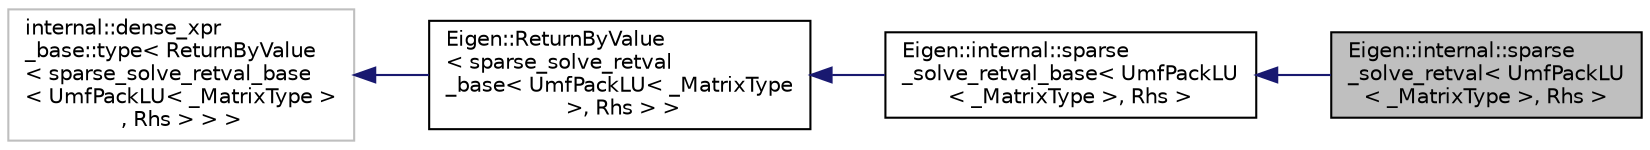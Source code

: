 digraph "Eigen::internal::sparse_solve_retval&lt; UmfPackLU&lt; _MatrixType &gt;, Rhs &gt;"
{
  edge [fontname="Helvetica",fontsize="10",labelfontname="Helvetica",labelfontsize="10"];
  node [fontname="Helvetica",fontsize="10",shape=record];
  rankdir="LR";
  Node1 [label="Eigen::internal::sparse\l_solve_retval\< UmfPackLU\l\< _MatrixType \>, Rhs \>",height=0.2,width=0.4,color="black", fillcolor="grey75", style="filled" fontcolor="black"];
  Node2 -> Node1 [dir="back",color="midnightblue",fontsize="10",style="solid",fontname="Helvetica"];
  Node2 [label="Eigen::internal::sparse\l_solve_retval_base\< UmfPackLU\l\< _MatrixType \>, Rhs \>",height=0.2,width=0.4,color="black", fillcolor="white", style="filled",URL="$structEigen_1_1internal_1_1sparse__solve__retval__base.html"];
  Node3 -> Node2 [dir="back",color="midnightblue",fontsize="10",style="solid",fontname="Helvetica"];
  Node3 [label="Eigen::ReturnByValue\l\< sparse_solve_retval\l_base\< UmfPackLU\< _MatrixType\l \>, Rhs \> \>",height=0.2,width=0.4,color="black", fillcolor="white", style="filled",URL="$classEigen_1_1ReturnByValue.html"];
  Node4 -> Node3 [dir="back",color="midnightblue",fontsize="10",style="solid",fontname="Helvetica"];
  Node4 [label="internal::dense_xpr\l_base::type\< ReturnByValue\l\< sparse_solve_retval_base\l\< UmfPackLU\< _MatrixType \>\l, Rhs \> \> \>",height=0.2,width=0.4,color="grey75", fillcolor="white", style="filled"];
}
